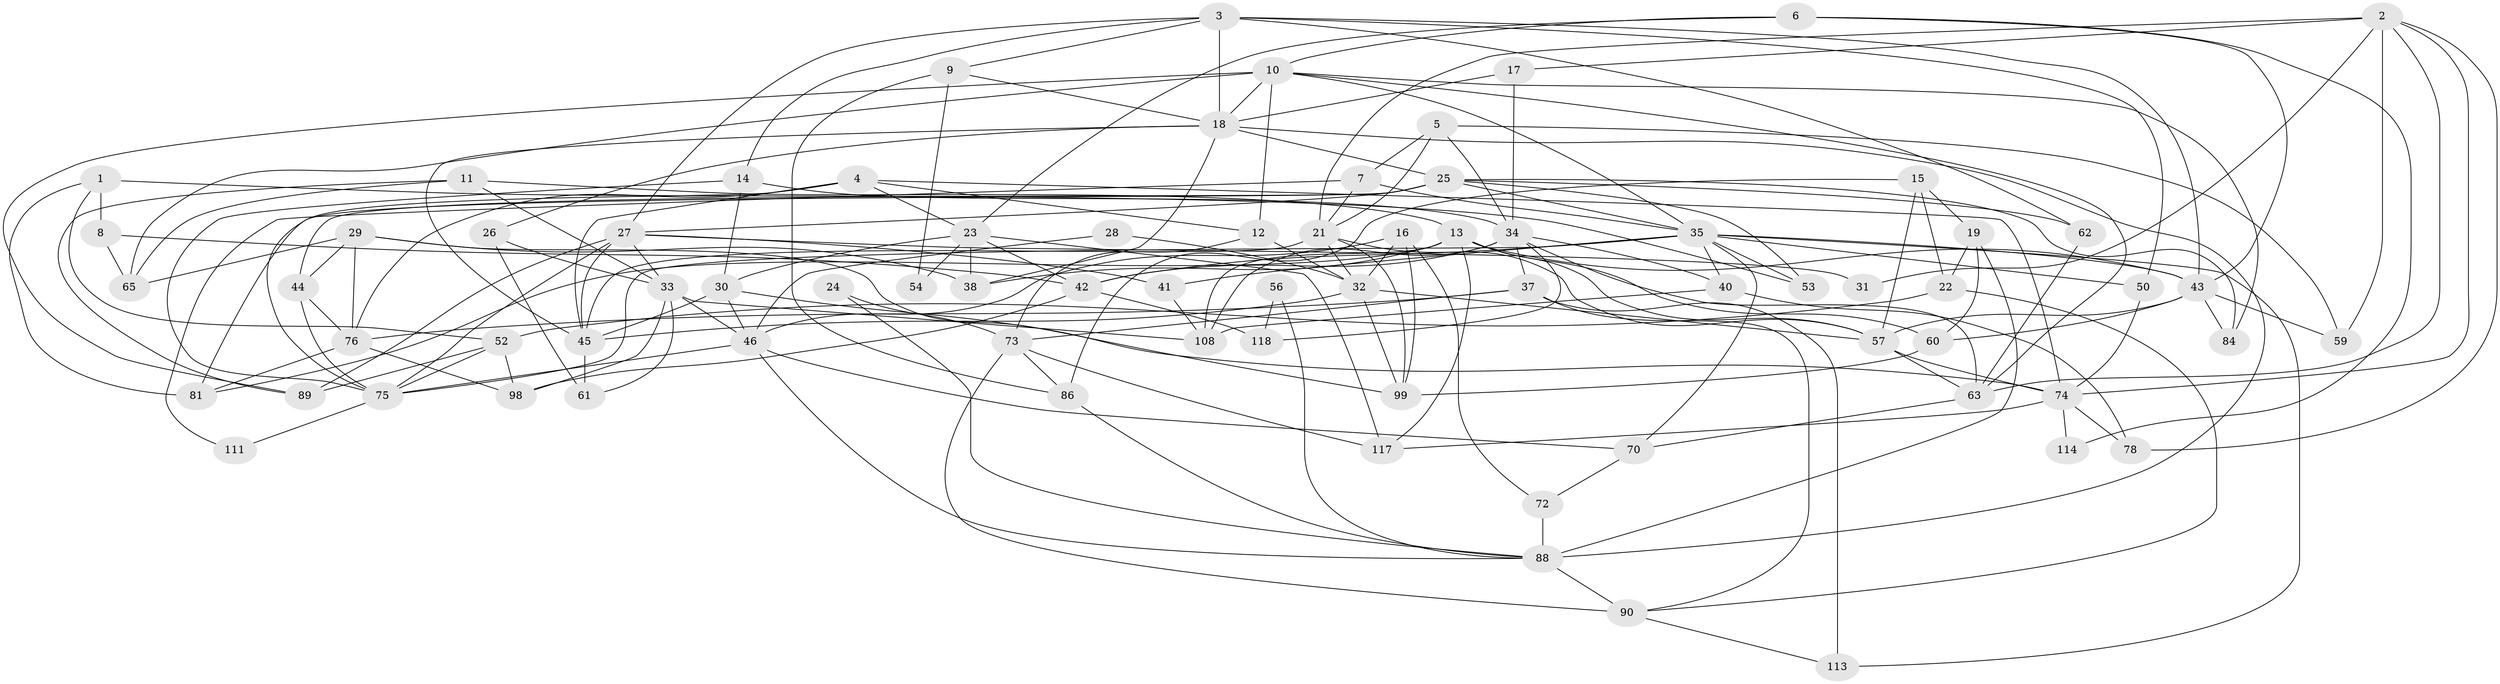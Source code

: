 // original degree distribution, {5: 0.1440677966101695, 6: 0.11864406779661017, 4: 0.2796610169491525, 3: 0.2966101694915254, 2: 0.11864406779661017, 7: 0.01694915254237288, 8: 0.025423728813559324}
// Generated by graph-tools (version 1.1) at 2025/41/03/06/25 10:41:58]
// undirected, 76 vertices, 185 edges
graph export_dot {
graph [start="1"]
  node [color=gray90,style=filled];
  1;
  2 [super="+51"];
  3 [super="+105"];
  4 [super="+20"];
  5 [super="+39"];
  6 [super="+112"];
  7 [super="+48"];
  8;
  9;
  10 [super="+96"];
  11 [super="+64"];
  12;
  13 [super="+82"];
  14 [super="+85"];
  15 [super="+68"];
  16;
  17;
  18 [super="+106"];
  19 [super="+49"];
  21 [super="+58"];
  22;
  23 [super="+36"];
  24;
  25 [super="+95"];
  26;
  27 [super="+80"];
  28;
  29 [super="+109"];
  30 [super="+110"];
  31;
  32 [super="+83"];
  33 [super="+94"];
  34 [super="+55"];
  35 [super="+115"];
  37;
  38;
  40 [super="+66"];
  41;
  42 [super="+71"];
  43 [super="+47"];
  44 [super="+69"];
  45 [super="+116"];
  46 [super="+100"];
  50;
  52 [super="+101"];
  53 [super="+67"];
  54;
  56;
  57 [super="+87"];
  59;
  60 [super="+93"];
  61;
  62;
  63 [super="+79"];
  65 [super="+92"];
  70;
  72;
  73 [super="+102"];
  74 [super="+77"];
  75 [super="+103"];
  76 [super="+107"];
  78;
  81;
  84;
  86;
  88 [super="+97"];
  89;
  90 [super="+91"];
  98;
  99 [super="+104"];
  108;
  111;
  113;
  114;
  117;
  118;
  1 -- 81;
  1 -- 8;
  1 -- 53 [weight=2];
  1 -- 52;
  2 -- 17;
  2 -- 74;
  2 -- 78;
  2 -- 59;
  2 -- 31;
  2 -- 63;
  2 -- 21;
  3 -- 62;
  3 -- 50;
  3 -- 9;
  3 -- 27;
  3 -- 18;
  3 -- 14;
  3 -- 43;
  4 -- 75;
  4 -- 45;
  4 -- 74;
  4 -- 23;
  4 -- 12;
  4 -- 76;
  5 -- 59;
  5 -- 34;
  5 -- 21;
  5 -- 7;
  6 -- 43;
  6 -- 10;
  6 -- 114;
  6 -- 23;
  7 -- 111;
  7 -- 35;
  7 -- 21;
  8 -- 42;
  8 -- 65;
  9 -- 86;
  9 -- 54;
  9 -- 18;
  10 -- 84;
  10 -- 18;
  10 -- 12;
  10 -- 89;
  10 -- 65;
  10 -- 63;
  10 -- 35;
  11 -- 13;
  11 -- 65;
  11 -- 33;
  11 -- 89;
  12 -- 32;
  12 -- 73;
  13 -- 108 [weight=2];
  13 -- 38;
  13 -- 81;
  13 -- 117;
  13 -- 57;
  13 -- 43;
  13 -- 60;
  14 -- 75;
  14 -- 30;
  14 -- 34;
  15 -- 57;
  15 -- 86;
  15 -- 22;
  15 -- 19;
  16 -- 32;
  16 -- 72;
  16 -- 99;
  16 -- 46;
  17 -- 18;
  17 -- 34;
  18 -- 25;
  18 -- 26;
  18 -- 88;
  18 -- 38;
  18 -- 45;
  19 -- 60;
  19 -- 88;
  19 -- 22;
  21 -- 99;
  21 -- 57;
  21 -- 45;
  21 -- 32;
  22 -- 90;
  22 -- 52;
  23 -- 117;
  23 -- 42;
  23 -- 54;
  23 -- 38;
  23 -- 30;
  24 -- 88;
  24 -- 73;
  25 -- 84;
  25 -- 81;
  25 -- 27;
  25 -- 62;
  25 -- 44;
  25 -- 53;
  25 -- 35;
  26 -- 61;
  26 -- 33;
  27 -- 41;
  27 -- 75;
  27 -- 89;
  27 -- 31;
  27 -- 33;
  27 -- 45;
  28 -- 32;
  28 -- 46;
  29 -- 99;
  29 -- 44;
  29 -- 38;
  29 -- 76;
  29 -- 65;
  30 -- 74;
  30 -- 45;
  30 -- 46;
  32 -- 45;
  32 -- 99;
  32 -- 57;
  33 -- 61;
  33 -- 108;
  33 -- 46;
  33 -- 98;
  34 -- 37;
  34 -- 42 [weight=2];
  34 -- 118;
  34 -- 40;
  34 -- 108;
  34 -- 63;
  35 -- 43;
  35 -- 70;
  35 -- 113;
  35 -- 42;
  35 -- 53;
  35 -- 40;
  35 -- 41;
  35 -- 75;
  35 -- 50;
  37 -- 73;
  37 -- 76;
  37 -- 113;
  37 -- 90;
  40 -- 108;
  40 -- 78;
  41 -- 108;
  42 -- 98;
  42 -- 118;
  43 -- 84;
  43 -- 57;
  43 -- 60;
  43 -- 59;
  44 -- 75;
  44 -- 76;
  45 -- 61;
  46 -- 70;
  46 -- 88;
  46 -- 75;
  50 -- 74;
  52 -- 98;
  52 -- 75;
  52 -- 89;
  56 -- 88;
  56 -- 118;
  57 -- 74;
  57 -- 63;
  60 -- 99;
  62 -- 63;
  63 -- 70;
  70 -- 72;
  72 -- 88;
  73 -- 90;
  73 -- 86;
  73 -- 117;
  74 -- 78;
  74 -- 117;
  74 -- 114;
  75 -- 111;
  76 -- 98;
  76 -- 81;
  86 -- 88;
  88 -- 90 [weight=2];
  90 -- 113;
}

